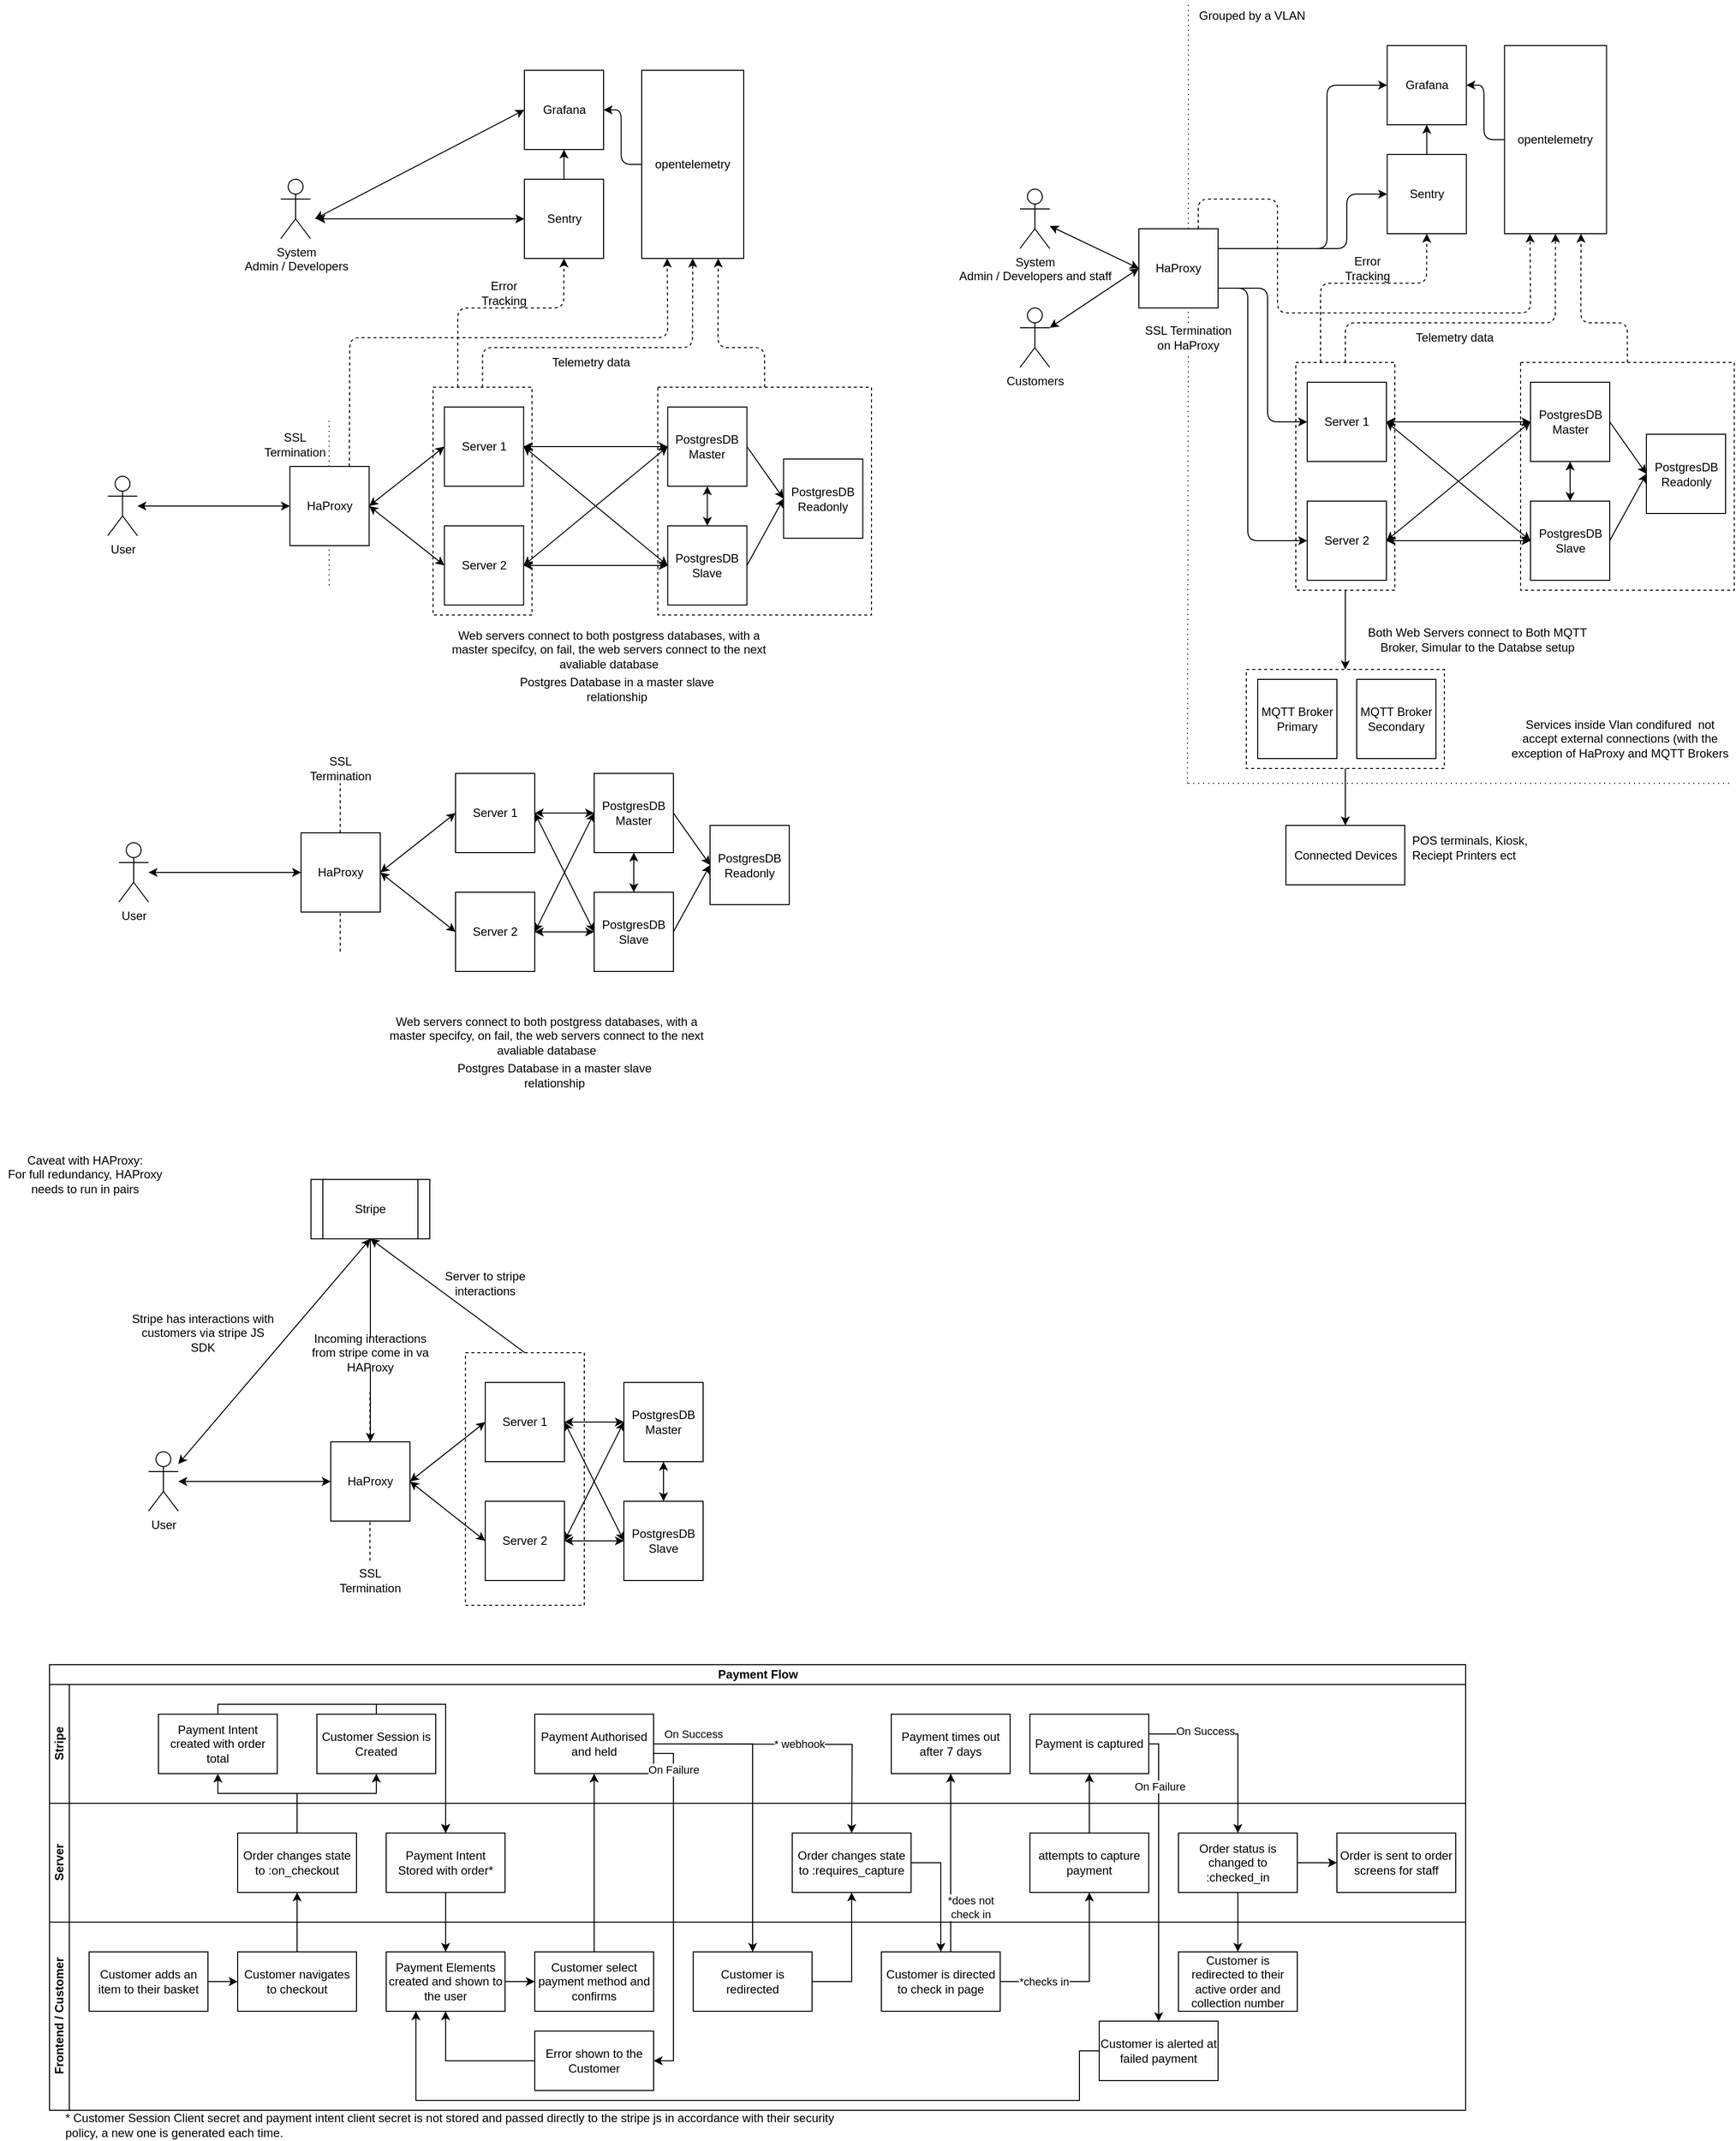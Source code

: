 <mxfile>
    <diagram name="Page-1" id="KPk57_ptNWIrNSPmT6OU">
        <mxGraphModel dx="2047" dy="2405" grid="1" gridSize="10" guides="1" tooltips="1" connect="1" arrows="1" fold="1" page="1" pageScale="1" pageWidth="827" pageHeight="1169" math="0" shadow="0">
            <root>
                <mxCell id="0"/>
                <mxCell id="1" parent="0"/>
                <mxCell id="135" value="" style="rounded=0;whiteSpace=wrap;html=1;fillColor=none;dashed=1;" vertex="1" parent="1">
                    <mxGeometry x="1308.5" y="-345" width="100" height="230" as="geometry"/>
                </mxCell>
                <mxCell id="146" value="" style="rounded=0;whiteSpace=wrap;html=1;fillColor=none;dashed=1;" vertex="1" parent="1">
                    <mxGeometry x="1258.5" y="-35" width="200" height="100" as="geometry"/>
                </mxCell>
                <mxCell id="LF-yFiG6YkYiWmJkr-Sb-18" value="" style="endArrow=none;dashed=1;html=1;rounded=0;dashPattern=1 4;" parent="1" edge="1">
                    <mxGeometry width="50" height="50" relative="1" as="geometry">
                        <mxPoint x="332.33" y="-120" as="sourcePoint"/>
                        <mxPoint x="332.33" y="-290" as="targetPoint"/>
                    </mxGeometry>
                </mxCell>
                <mxCell id="LF-yFiG6YkYiWmJkr-Sb-2" value="&lt;div&gt;HaProxy&lt;/div&gt;" style="whiteSpace=wrap;html=1;aspect=fixed;" parent="1" vertex="1">
                    <mxGeometry x="292.75" y="-240" width="80" height="80" as="geometry"/>
                </mxCell>
                <mxCell id="LF-yFiG6YkYiWmJkr-Sb-3" value="Server 1" style="whiteSpace=wrap;html=1;aspect=fixed;" parent="1" vertex="1">
                    <mxGeometry x="448.75" y="-300" width="80" height="80" as="geometry"/>
                </mxCell>
                <mxCell id="LF-yFiG6YkYiWmJkr-Sb-4" value="&lt;div&gt;Server 2&lt;/div&gt;" style="whiteSpace=wrap;html=1;aspect=fixed;" parent="1" vertex="1">
                    <mxGeometry x="448.75" y="-180" width="80" height="80" as="geometry"/>
                </mxCell>
                <mxCell id="LF-yFiG6YkYiWmJkr-Sb-5" value="&lt;div&gt;PostgresDB&lt;/div&gt;&lt;div&gt;Master&lt;br&gt;&lt;/div&gt;" style="whiteSpace=wrap;html=1;aspect=fixed;" parent="1" vertex="1">
                    <mxGeometry x="674.25" y="-300" width="80" height="80" as="geometry"/>
                </mxCell>
                <mxCell id="LF-yFiG6YkYiWmJkr-Sb-6" value="&lt;div&gt;PostgresDB&lt;/div&gt;&lt;div&gt;Slave&lt;br&gt;&lt;/div&gt;" style="whiteSpace=wrap;html=1;aspect=fixed;" parent="1" vertex="1">
                    <mxGeometry x="674.25" y="-180" width="80" height="80" as="geometry"/>
                </mxCell>
                <mxCell id="LF-yFiG6YkYiWmJkr-Sb-8" value="" style="endArrow=classic;startArrow=classic;html=1;rounded=0;entryX=0;entryY=0.5;entryDx=0;entryDy=0;exitX=1;exitY=0.5;exitDx=0;exitDy=0;" parent="1" source="LF-yFiG6YkYiWmJkr-Sb-2" target="LF-yFiG6YkYiWmJkr-Sb-3" edge="1">
                    <mxGeometry width="50" height="50" relative="1" as="geometry">
                        <mxPoint x="468.75" y="-100" as="sourcePoint"/>
                        <mxPoint x="518.75" y="-150" as="targetPoint"/>
                    </mxGeometry>
                </mxCell>
                <mxCell id="LF-yFiG6YkYiWmJkr-Sb-10" value="" style="endArrow=classic;startArrow=classic;html=1;rounded=0;exitX=1;exitY=0.5;exitDx=0;exitDy=0;entryX=0;entryY=0.5;entryDx=0;entryDy=0;" parent="1" source="LF-yFiG6YkYiWmJkr-Sb-2" target="LF-yFiG6YkYiWmJkr-Sb-4" edge="1">
                    <mxGeometry width="50" height="50" relative="1" as="geometry">
                        <mxPoint x="468.75" y="-100" as="sourcePoint"/>
                        <mxPoint x="518.75" y="-150" as="targetPoint"/>
                    </mxGeometry>
                </mxCell>
                <mxCell id="LF-yFiG6YkYiWmJkr-Sb-11" value="" style="endArrow=classic;startArrow=classic;html=1;rounded=0;entryX=0;entryY=0.5;entryDx=0;entryDy=0;exitX=1;exitY=0.5;exitDx=0;exitDy=0;" parent="1" source="LF-yFiG6YkYiWmJkr-Sb-3" target="LF-yFiG6YkYiWmJkr-Sb-5" edge="1">
                    <mxGeometry width="50" height="50" relative="1" as="geometry">
                        <mxPoint x="668.75" y="-120" as="sourcePoint"/>
                        <mxPoint x="718.75" y="-170" as="targetPoint"/>
                    </mxGeometry>
                </mxCell>
                <mxCell id="LF-yFiG6YkYiWmJkr-Sb-12" value="" style="endArrow=classic;startArrow=classic;html=1;rounded=0;entryX=0;entryY=0.5;entryDx=0;entryDy=0;exitX=1;exitY=0.5;exitDx=0;exitDy=0;" parent="1" source="LF-yFiG6YkYiWmJkr-Sb-4" target="LF-yFiG6YkYiWmJkr-Sb-5" edge="1">
                    <mxGeometry width="50" height="50" relative="1" as="geometry">
                        <mxPoint x="588.75" y="-110" as="sourcePoint"/>
                        <mxPoint x="638.75" y="-160" as="targetPoint"/>
                    </mxGeometry>
                </mxCell>
                <mxCell id="LF-yFiG6YkYiWmJkr-Sb-13" value="" style="endArrow=classic;startArrow=classic;html=1;rounded=0;entryX=0.5;entryY=1;entryDx=0;entryDy=0;exitX=0.5;exitY=0;exitDx=0;exitDy=0;" parent="1" source="LF-yFiG6YkYiWmJkr-Sb-6" target="LF-yFiG6YkYiWmJkr-Sb-5" edge="1">
                    <mxGeometry width="50" height="50" relative="1" as="geometry">
                        <mxPoint x="674.25" y="-110" as="sourcePoint"/>
                        <mxPoint x="724.25" y="-160" as="targetPoint"/>
                    </mxGeometry>
                </mxCell>
                <mxCell id="LF-yFiG6YkYiWmJkr-Sb-14" value="User" style="shape=umlActor;verticalLabelPosition=bottom;verticalAlign=top;html=1;outlineConnect=0;" parent="1" vertex="1">
                    <mxGeometry x="108.75" y="-230" width="30" height="60" as="geometry"/>
                </mxCell>
                <mxCell id="LF-yFiG6YkYiWmJkr-Sb-15" value="" style="endArrow=classic;startArrow=classic;html=1;rounded=0;entryX=0;entryY=0.5;entryDx=0;entryDy=0;" parent="1" source="LF-yFiG6YkYiWmJkr-Sb-14" target="LF-yFiG6YkYiWmJkr-Sb-2" edge="1">
                    <mxGeometry width="50" height="50" relative="1" as="geometry">
                        <mxPoint x="338.75" y="-150" as="sourcePoint"/>
                        <mxPoint x="388.75" y="-200" as="targetPoint"/>
                    </mxGeometry>
                </mxCell>
                <mxCell id="LF-yFiG6YkYiWmJkr-Sb-17" value="SSL Termination" style="text;html=1;align=center;verticalAlign=middle;whiteSpace=wrap;rounded=0;" parent="1" vertex="1">
                    <mxGeometry x="268.25" y="-277.5" width="60" height="30" as="geometry"/>
                </mxCell>
                <mxCell id="LF-yFiG6YkYiWmJkr-Sb-20" value="Postgres Database in a master slave relationship" style="text;html=1;align=center;verticalAlign=middle;whiteSpace=wrap;rounded=0;" parent="1" vertex="1">
                    <mxGeometry x="523.25" y="-30" width="200" height="30" as="geometry"/>
                </mxCell>
                <mxCell id="LF-yFiG6YkYiWmJkr-Sb-21" value="&lt;div&gt;Caveat with HAProxy: &lt;br&gt;&lt;/div&gt;&lt;div&gt;For full redundancy, HAProxy needs to run in pairs&lt;br&gt;&lt;/div&gt;" style="text;html=1;align=center;verticalAlign=middle;whiteSpace=wrap;rounded=0;" parent="1" vertex="1">
                    <mxGeometry y="460" width="172" height="30" as="geometry"/>
                </mxCell>
                <mxCell id="LF-yFiG6YkYiWmJkr-Sb-23" value="" style="endArrow=classic;startArrow=classic;html=1;rounded=0;entryX=1;entryY=0.5;entryDx=0;entryDy=0;exitX=0;exitY=0.5;exitDx=0;exitDy=0;" parent="1" source="LF-yFiG6YkYiWmJkr-Sb-6" target="LF-yFiG6YkYiWmJkr-Sb-3" edge="1">
                    <mxGeometry width="50" height="50" relative="1" as="geometry">
                        <mxPoint x="528.75" y="-340" as="sourcePoint"/>
                        <mxPoint x="608.75" y="-210" as="targetPoint"/>
                    </mxGeometry>
                </mxCell>
                <mxCell id="LF-yFiG6YkYiWmJkr-Sb-24" value="" style="endArrow=classic;startArrow=classic;html=1;rounded=0;exitX=1;exitY=0.5;exitDx=0;exitDy=0;entryX=0;entryY=0.5;entryDx=0;entryDy=0;" parent="1" source="LF-yFiG6YkYiWmJkr-Sb-4" target="LF-yFiG6YkYiWmJkr-Sb-6" edge="1">
                    <mxGeometry width="50" height="50" relative="1" as="geometry">
                        <mxPoint x="558.75" y="-160" as="sourcePoint"/>
                        <mxPoint x="608.75" y="-210" as="targetPoint"/>
                    </mxGeometry>
                </mxCell>
                <mxCell id="LF-yFiG6YkYiWmJkr-Sb-50" value="" style="rounded=0;whiteSpace=wrap;html=1;fillColor=none;dashed=1;" parent="1" vertex="1">
                    <mxGeometry x="470" y="655" width="120" height="255" as="geometry"/>
                </mxCell>
                <mxCell id="LF-yFiG6YkYiWmJkr-Sb-51" value="" style="endArrow=none;dashed=1;html=1;rounded=0;" parent="1" edge="1">
                    <mxGeometry width="50" height="50" relative="1" as="geometry">
                        <mxPoint x="373.58" y="865" as="sourcePoint"/>
                        <mxPoint x="373.58" y="695" as="targetPoint"/>
                    </mxGeometry>
                </mxCell>
                <mxCell id="LF-yFiG6YkYiWmJkr-Sb-52" value="&lt;div&gt;HaProxy&lt;/div&gt;" style="whiteSpace=wrap;html=1;aspect=fixed;" parent="1" vertex="1">
                    <mxGeometry x="334" y="745" width="80" height="80" as="geometry"/>
                </mxCell>
                <mxCell id="LF-yFiG6YkYiWmJkr-Sb-53" value="Server 1" style="whiteSpace=wrap;html=1;aspect=fixed;" parent="1" vertex="1">
                    <mxGeometry x="490" y="685" width="80" height="80" as="geometry"/>
                </mxCell>
                <mxCell id="LF-yFiG6YkYiWmJkr-Sb-54" value="&lt;div&gt;Server 2&lt;/div&gt;" style="whiteSpace=wrap;html=1;aspect=fixed;" parent="1" vertex="1">
                    <mxGeometry x="490" y="805" width="80" height="80" as="geometry"/>
                </mxCell>
                <mxCell id="LF-yFiG6YkYiWmJkr-Sb-55" value="&lt;div&gt;PostgresDB&lt;/div&gt;&lt;div&gt;Master&lt;br&gt;&lt;/div&gt;" style="whiteSpace=wrap;html=1;aspect=fixed;" parent="1" vertex="1">
                    <mxGeometry x="630" y="685" width="80" height="80" as="geometry"/>
                </mxCell>
                <mxCell id="LF-yFiG6YkYiWmJkr-Sb-56" value="&lt;div&gt;PostgresDB&lt;/div&gt;&lt;div&gt;Slave&lt;br&gt;&lt;/div&gt;" style="whiteSpace=wrap;html=1;aspect=fixed;" parent="1" vertex="1">
                    <mxGeometry x="630" y="805" width="80" height="80" as="geometry"/>
                </mxCell>
                <mxCell id="LF-yFiG6YkYiWmJkr-Sb-57" value="" style="endArrow=classic;startArrow=classic;html=1;rounded=0;entryX=0;entryY=0.5;entryDx=0;entryDy=0;exitX=1;exitY=0.5;exitDx=0;exitDy=0;" parent="1" source="LF-yFiG6YkYiWmJkr-Sb-52" target="LF-yFiG6YkYiWmJkr-Sb-53" edge="1">
                    <mxGeometry width="50" height="50" relative="1" as="geometry">
                        <mxPoint x="510" y="885" as="sourcePoint"/>
                        <mxPoint x="560" y="835" as="targetPoint"/>
                    </mxGeometry>
                </mxCell>
                <mxCell id="LF-yFiG6YkYiWmJkr-Sb-58" value="" style="endArrow=classic;startArrow=classic;html=1;rounded=0;exitX=1;exitY=0.5;exitDx=0;exitDy=0;entryX=0;entryY=0.5;entryDx=0;entryDy=0;" parent="1" source="LF-yFiG6YkYiWmJkr-Sb-52" target="LF-yFiG6YkYiWmJkr-Sb-54" edge="1">
                    <mxGeometry width="50" height="50" relative="1" as="geometry">
                        <mxPoint x="510" y="885" as="sourcePoint"/>
                        <mxPoint x="560" y="835" as="targetPoint"/>
                    </mxGeometry>
                </mxCell>
                <mxCell id="LF-yFiG6YkYiWmJkr-Sb-59" value="" style="endArrow=classic;startArrow=classic;html=1;rounded=0;entryX=0;entryY=0.5;entryDx=0;entryDy=0;exitX=1;exitY=0.5;exitDx=0;exitDy=0;" parent="1" source="LF-yFiG6YkYiWmJkr-Sb-53" target="LF-yFiG6YkYiWmJkr-Sb-55" edge="1">
                    <mxGeometry width="50" height="50" relative="1" as="geometry">
                        <mxPoint x="710" y="865" as="sourcePoint"/>
                        <mxPoint x="760" y="815" as="targetPoint"/>
                    </mxGeometry>
                </mxCell>
                <mxCell id="LF-yFiG6YkYiWmJkr-Sb-60" value="" style="endArrow=classic;startArrow=classic;html=1;rounded=0;entryX=0;entryY=0.5;entryDx=0;entryDy=0;exitX=1;exitY=0.5;exitDx=0;exitDy=0;" parent="1" source="LF-yFiG6YkYiWmJkr-Sb-54" target="LF-yFiG6YkYiWmJkr-Sb-55" edge="1">
                    <mxGeometry width="50" height="50" relative="1" as="geometry">
                        <mxPoint x="630" y="875" as="sourcePoint"/>
                        <mxPoint x="680" y="825" as="targetPoint"/>
                    </mxGeometry>
                </mxCell>
                <mxCell id="LF-yFiG6YkYiWmJkr-Sb-61" value="" style="endArrow=classic;startArrow=classic;html=1;rounded=0;entryX=0.5;entryY=1;entryDx=0;entryDy=0;exitX=0.5;exitY=0;exitDx=0;exitDy=0;" parent="1" source="LF-yFiG6YkYiWmJkr-Sb-56" target="LF-yFiG6YkYiWmJkr-Sb-55" edge="1">
                    <mxGeometry width="50" height="50" relative="1" as="geometry">
                        <mxPoint x="630" y="875" as="sourcePoint"/>
                        <mxPoint x="680" y="825" as="targetPoint"/>
                    </mxGeometry>
                </mxCell>
                <mxCell id="LF-yFiG6YkYiWmJkr-Sb-62" value="User" style="shape=umlActor;verticalLabelPosition=bottom;verticalAlign=top;html=1;outlineConnect=0;" parent="1" vertex="1">
                    <mxGeometry x="150" y="755" width="30" height="60" as="geometry"/>
                </mxCell>
                <mxCell id="LF-yFiG6YkYiWmJkr-Sb-63" value="" style="endArrow=classic;startArrow=classic;html=1;rounded=0;entryX=0;entryY=0.5;entryDx=0;entryDy=0;" parent="1" source="LF-yFiG6YkYiWmJkr-Sb-62" target="LF-yFiG6YkYiWmJkr-Sb-52" edge="1">
                    <mxGeometry width="50" height="50" relative="1" as="geometry">
                        <mxPoint x="380" y="835" as="sourcePoint"/>
                        <mxPoint x="430" y="785" as="targetPoint"/>
                    </mxGeometry>
                </mxCell>
                <mxCell id="LF-yFiG6YkYiWmJkr-Sb-64" value="SSL Termination" style="text;html=1;align=center;verticalAlign=middle;whiteSpace=wrap;rounded=0;" parent="1" vertex="1">
                    <mxGeometry x="344" y="870" width="60" height="30" as="geometry"/>
                </mxCell>
                <mxCell id="LF-yFiG6YkYiWmJkr-Sb-67" value="" style="endArrow=classic;startArrow=classic;html=1;rounded=0;entryX=1;entryY=0.5;entryDx=0;entryDy=0;exitX=0;exitY=0.5;exitDx=0;exitDy=0;" parent="1" source="LF-yFiG6YkYiWmJkr-Sb-56" target="LF-yFiG6YkYiWmJkr-Sb-53" edge="1">
                    <mxGeometry width="50" height="50" relative="1" as="geometry">
                        <mxPoint x="570" y="645" as="sourcePoint"/>
                        <mxPoint x="650" y="775" as="targetPoint"/>
                    </mxGeometry>
                </mxCell>
                <mxCell id="LF-yFiG6YkYiWmJkr-Sb-68" value="" style="endArrow=classic;startArrow=classic;html=1;rounded=0;exitX=1;exitY=0.5;exitDx=0;exitDy=0;entryX=0;entryY=0.5;entryDx=0;entryDy=0;" parent="1" source="LF-yFiG6YkYiWmJkr-Sb-54" target="LF-yFiG6YkYiWmJkr-Sb-56" edge="1">
                    <mxGeometry width="50" height="50" relative="1" as="geometry">
                        <mxPoint x="600" y="825" as="sourcePoint"/>
                        <mxPoint x="650" y="775" as="targetPoint"/>
                    </mxGeometry>
                </mxCell>
                <mxCell id="LF-yFiG6YkYiWmJkr-Sb-77" style="edgeStyle=orthogonalEdgeStyle;rounded=0;orthogonalLoop=1;jettySize=auto;html=1;entryX=0.5;entryY=0;entryDx=0;entryDy=0;" parent="1" source="LF-yFiG6YkYiWmJkr-Sb-75" target="LF-yFiG6YkYiWmJkr-Sb-52" edge="1">
                    <mxGeometry relative="1" as="geometry"/>
                </mxCell>
                <mxCell id="LF-yFiG6YkYiWmJkr-Sb-69" value="Stripe" style="shape=process;whiteSpace=wrap;html=1;backgroundOutline=1;" parent="1" vertex="1">
                    <mxGeometry x="314" y="480" width="120" height="60" as="geometry"/>
                </mxCell>
                <mxCell id="LF-yFiG6YkYiWmJkr-Sb-71" value="" style="endArrow=classic;startArrow=classic;html=1;rounded=0;entryX=0.5;entryY=1;entryDx=0;entryDy=0;" parent="1" source="LF-yFiG6YkYiWmJkr-Sb-62" target="LF-yFiG6YkYiWmJkr-Sb-69" edge="1">
                    <mxGeometry width="50" height="50" relative="1" as="geometry">
                        <mxPoint x="490" y="600" as="sourcePoint"/>
                        <mxPoint x="540" y="550" as="targetPoint"/>
                    </mxGeometry>
                </mxCell>
                <mxCell id="LF-yFiG6YkYiWmJkr-Sb-72" value="Stripe has interactions with customers via stripe JS SDK" style="text;html=1;align=center;verticalAlign=middle;whiteSpace=wrap;rounded=0;" parent="1" vertex="1">
                    <mxGeometry x="130" y="620" width="150" height="30" as="geometry"/>
                </mxCell>
                <mxCell id="LF-yFiG6YkYiWmJkr-Sb-78" value="" style="edgeStyle=orthogonalEdgeStyle;rounded=0;orthogonalLoop=1;jettySize=auto;html=1;entryX=0.5;entryY=0;entryDx=0;entryDy=0;endArrow=none;endFill=0;" parent="1" source="LF-yFiG6YkYiWmJkr-Sb-69" target="LF-yFiG6YkYiWmJkr-Sb-75" edge="1">
                    <mxGeometry relative="1" as="geometry">
                        <mxPoint x="374" y="540" as="sourcePoint"/>
                        <mxPoint x="374" y="745" as="targetPoint"/>
                    </mxGeometry>
                </mxCell>
                <mxCell id="LF-yFiG6YkYiWmJkr-Sb-75" value="Incoming interactions from stripe come in va HAProxy" style="text;html=1;align=center;verticalAlign=middle;whiteSpace=wrap;rounded=0;" parent="1" vertex="1">
                    <mxGeometry x="311" y="640" width="126" height="30" as="geometry"/>
                </mxCell>
                <mxCell id="LF-yFiG6YkYiWmJkr-Sb-79" value="" style="endArrow=classic;html=1;rounded=0;entryX=0.5;entryY=1;entryDx=0;entryDy=0;exitX=0.5;exitY=0;exitDx=0;exitDy=0;" parent="1" source="LF-yFiG6YkYiWmJkr-Sb-50" target="LF-yFiG6YkYiWmJkr-Sb-69" edge="1">
                    <mxGeometry width="50" height="50" relative="1" as="geometry">
                        <mxPoint x="640" y="720" as="sourcePoint"/>
                        <mxPoint x="690" y="670" as="targetPoint"/>
                    </mxGeometry>
                </mxCell>
                <mxCell id="LF-yFiG6YkYiWmJkr-Sb-80" value="Server to stripe interactions" style="text;html=1;align=center;verticalAlign=middle;whiteSpace=wrap;rounded=0;" parent="1" vertex="1">
                    <mxGeometry x="430" y="570" width="120" height="30" as="geometry"/>
                </mxCell>
                <mxCell id="LF-yFiG6YkYiWmJkr-Sb-81" value="Web servers connect to both postgress databases, with a master specifcy, on fail, the web servers connect to the next avaliable database" style="text;html=1;align=center;verticalAlign=middle;whiteSpace=wrap;rounded=0;" parent="1" vertex="1">
                    <mxGeometry x="447.25" y="-70" width="336" height="30" as="geometry"/>
                </mxCell>
                <mxCell id="2" value="Payment Flow" style="swimlane;childLayout=stackLayout;resizeParent=1;resizeParentMax=0;horizontal=1;startSize=20;horizontalStack=0;html=1;" parent="1" vertex="1">
                    <mxGeometry x="50" y="970" width="1430" height="450" as="geometry"/>
                </mxCell>
                <mxCell id="3" style="edgeStyle=orthogonalEdgeStyle;rounded=0;orthogonalLoop=1;jettySize=auto;html=1;entryX=0.5;entryY=0;entryDx=0;entryDy=0;" parent="2" edge="1">
                    <mxGeometry relative="1" as="geometry">
                        <mxPoint x="610" y="80" as="sourcePoint"/>
                        <mxPoint x="810" y="170" as="targetPoint"/>
                    </mxGeometry>
                </mxCell>
                <mxCell id="4" value="* webhook" style="edgeLabel;html=1;align=center;verticalAlign=middle;resizable=0;points=[];" parent="3" vertex="1" connectable="0">
                    <mxGeometry x="0.01" y="1" relative="1" as="geometry">
                        <mxPoint as="offset"/>
                    </mxGeometry>
                </mxCell>
                <mxCell id="5" value="Stripe" style="swimlane;startSize=20;horizontal=0;html=1;" parent="2" vertex="1">
                    <mxGeometry y="20" width="1430" height="120" as="geometry"/>
                </mxCell>
                <mxCell id="6" value="Payment Intent created with order total" style="whiteSpace=wrap;html=1;rounded=0;" parent="5" vertex="1">
                    <mxGeometry x="110" y="30" width="120" height="60" as="geometry"/>
                </mxCell>
                <mxCell id="7" value="Customer Session is Created" style="whiteSpace=wrap;html=1;rounded=0;" parent="5" vertex="1">
                    <mxGeometry x="270" y="30" width="120" height="60" as="geometry"/>
                </mxCell>
                <mxCell id="8" value="Payment Authorised and held" style="whiteSpace=wrap;html=1;rounded=0;" parent="5" vertex="1">
                    <mxGeometry x="490" y="30" width="120" height="60" as="geometry"/>
                </mxCell>
                <mxCell id="9" value="Payment times out after 7 days" style="rounded=0;whiteSpace=wrap;html=1;" parent="5" vertex="1">
                    <mxGeometry x="850" y="30" width="120" height="60" as="geometry"/>
                </mxCell>
                <mxCell id="10" value="Payment is captured" style="whiteSpace=wrap;html=1;rounded=0;" parent="5" vertex="1">
                    <mxGeometry x="990" y="30" width="120" height="60" as="geometry"/>
                </mxCell>
                <mxCell id="11" value="Server" style="swimlane;startSize=20;horizontal=0;html=1;" parent="2" vertex="1">
                    <mxGeometry y="140" width="1430" height="120" as="geometry"/>
                </mxCell>
                <mxCell id="12" value="Order changes state to :on_checkout" style="rounded=0;whiteSpace=wrap;html=1;" parent="11" vertex="1">
                    <mxGeometry x="190" y="30" width="120" height="60" as="geometry"/>
                </mxCell>
                <mxCell id="13" value="Payment Intent Stored with order*" style="rounded=0;whiteSpace=wrap;html=1;" parent="11" vertex="1">
                    <mxGeometry x="340" y="30" width="120" height="60" as="geometry"/>
                </mxCell>
                <mxCell id="14" value="Order changes state to :requires_capture" style="rounded=0;whiteSpace=wrap;html=1;" parent="11" vertex="1">
                    <mxGeometry x="750" y="30" width="120" height="60" as="geometry"/>
                </mxCell>
                <mxCell id="15" value="attempts to capture payment" style="whiteSpace=wrap;html=1;rounded=0;" parent="11" vertex="1">
                    <mxGeometry x="990" y="30" width="120" height="60" as="geometry"/>
                </mxCell>
                <mxCell id="16" value="" style="edgeStyle=orthogonalEdgeStyle;rounded=0;orthogonalLoop=1;jettySize=auto;html=1;" parent="11" source="17" target="18" edge="1">
                    <mxGeometry relative="1" as="geometry"/>
                </mxCell>
                <mxCell id="17" value="Order status is changed to :checked_in" style="whiteSpace=wrap;html=1;rounded=0;" parent="11" vertex="1">
                    <mxGeometry x="1140" y="30" width="120" height="60" as="geometry"/>
                </mxCell>
                <mxCell id="18" value="Order is sent to order screens for staff" style="whiteSpace=wrap;html=1;rounded=0;" parent="11" vertex="1">
                    <mxGeometry x="1300" y="30" width="120" height="60" as="geometry"/>
                </mxCell>
                <mxCell id="19" value="Frontend / Customer" style="swimlane;startSize=20;horizontal=0;html=1;" parent="2" vertex="1">
                    <mxGeometry y="260" width="1430" height="190" as="geometry"/>
                </mxCell>
                <mxCell id="20" value="" style="edgeStyle=orthogonalEdgeStyle;rounded=0;orthogonalLoop=1;jettySize=auto;html=1;" parent="19" source="21" target="22" edge="1">
                    <mxGeometry relative="1" as="geometry"/>
                </mxCell>
                <mxCell id="21" value="Customer adds an item to their basket" style="rounded=0;whiteSpace=wrap;html=1;" parent="19" vertex="1">
                    <mxGeometry x="40" y="30" width="120" height="60" as="geometry"/>
                </mxCell>
                <mxCell id="22" value="Customer navigates to checkout" style="rounded=0;whiteSpace=wrap;html=1;" parent="19" vertex="1">
                    <mxGeometry x="190" y="30" width="120" height="60" as="geometry"/>
                </mxCell>
                <mxCell id="23" style="edgeStyle=orthogonalEdgeStyle;rounded=0;orthogonalLoop=1;jettySize=auto;html=1;entryX=0;entryY=0.5;entryDx=0;entryDy=0;" parent="19" source="24" target="25" edge="1">
                    <mxGeometry relative="1" as="geometry"/>
                </mxCell>
                <mxCell id="24" value="Payment Elements created and shown to the user" style="rounded=0;whiteSpace=wrap;html=1;" parent="19" vertex="1">
                    <mxGeometry x="340" y="30" width="120" height="60" as="geometry"/>
                </mxCell>
                <mxCell id="25" value="Customer select payment method and confirms" style="rounded=0;whiteSpace=wrap;html=1;" parent="19" vertex="1">
                    <mxGeometry x="490" y="30" width="120" height="60" as="geometry"/>
                </mxCell>
                <mxCell id="26" value="Customer is redirected" style="rounded=0;whiteSpace=wrap;html=1;" parent="19" vertex="1">
                    <mxGeometry x="650" y="30" width="120" height="60" as="geometry"/>
                </mxCell>
                <mxCell id="27" value="Customer is directed to check in page" style="rounded=0;whiteSpace=wrap;html=1;" parent="19" vertex="1">
                    <mxGeometry x="840" y="30" width="120" height="60" as="geometry"/>
                </mxCell>
                <mxCell id="28" value="Customer is redirected to their active order and collection number" style="rounded=0;whiteSpace=wrap;html=1;" parent="19" vertex="1">
                    <mxGeometry x="1140" y="30" width="120" height="60" as="geometry"/>
                </mxCell>
                <mxCell id="29" style="edgeStyle=orthogonalEdgeStyle;rounded=0;orthogonalLoop=1;jettySize=auto;html=1;entryX=0.25;entryY=1;entryDx=0;entryDy=0;" parent="19" source="30" target="24" edge="1">
                    <mxGeometry relative="1" as="geometry">
                        <Array as="points">
                            <mxPoint x="1040" y="130"/>
                            <mxPoint x="1040" y="180"/>
                            <mxPoint x="370" y="180"/>
                        </Array>
                    </mxGeometry>
                </mxCell>
                <mxCell id="30" value="Customer is alerted at failed payment" style="rounded=0;whiteSpace=wrap;html=1;" parent="19" vertex="1">
                    <mxGeometry x="1060" y="100" width="120" height="60" as="geometry"/>
                </mxCell>
                <mxCell id="31" value="" style="edgeStyle=orthogonalEdgeStyle;rounded=0;orthogonalLoop=1;jettySize=auto;html=1;" parent="2" source="22" target="12" edge="1">
                    <mxGeometry relative="1" as="geometry"/>
                </mxCell>
                <mxCell id="32" style="edgeStyle=orthogonalEdgeStyle;rounded=0;orthogonalLoop=1;jettySize=auto;html=1;entryX=0.5;entryY=0;entryDx=0;entryDy=0;" parent="2" source="13" target="24" edge="1">
                    <mxGeometry relative="1" as="geometry"/>
                </mxCell>
                <mxCell id="33" style="edgeStyle=orthogonalEdgeStyle;rounded=0;orthogonalLoop=1;jettySize=auto;html=1;" parent="2" source="6" target="13" edge="1">
                    <mxGeometry relative="1" as="geometry">
                        <Array as="points">
                            <mxPoint x="170" y="40"/>
                            <mxPoint x="400" y="40"/>
                        </Array>
                    </mxGeometry>
                </mxCell>
                <mxCell id="34" style="edgeStyle=orthogonalEdgeStyle;rounded=0;orthogonalLoop=1;jettySize=auto;html=1;entryX=0.5;entryY=0;entryDx=0;entryDy=0;" parent="2" source="7" target="13" edge="1">
                    <mxGeometry relative="1" as="geometry">
                        <Array as="points">
                            <mxPoint x="330" y="40"/>
                            <mxPoint x="400" y="40"/>
                        </Array>
                    </mxGeometry>
                </mxCell>
                <mxCell id="35" style="edgeStyle=orthogonalEdgeStyle;rounded=0;orthogonalLoop=1;jettySize=auto;html=1;entryX=0.5;entryY=1;entryDx=0;entryDy=0;" parent="2" source="12" target="6" edge="1">
                    <mxGeometry relative="1" as="geometry">
                        <Array as="points">
                            <mxPoint x="250" y="130"/>
                            <mxPoint x="170" y="130"/>
                        </Array>
                    </mxGeometry>
                </mxCell>
                <mxCell id="36" style="edgeStyle=orthogonalEdgeStyle;rounded=0;orthogonalLoop=1;jettySize=auto;html=1;entryX=0.5;entryY=1;entryDx=0;entryDy=0;" parent="2" source="12" target="7" edge="1">
                    <mxGeometry relative="1" as="geometry">
                        <Array as="points">
                            <mxPoint x="250" y="130"/>
                            <mxPoint x="330" y="130"/>
                        </Array>
                    </mxGeometry>
                </mxCell>
                <mxCell id="37" value="" style="edgeStyle=orthogonalEdgeStyle;rounded=0;orthogonalLoop=1;jettySize=auto;html=1;" parent="2" source="25" target="8" edge="1">
                    <mxGeometry relative="1" as="geometry"/>
                </mxCell>
                <mxCell id="38" style="edgeStyle=orthogonalEdgeStyle;rounded=0;orthogonalLoop=1;jettySize=auto;html=1;" parent="2" source="8" target="26" edge="1">
                    <mxGeometry relative="1" as="geometry"/>
                </mxCell>
                <mxCell id="39" value="On Success" style="edgeLabel;html=1;align=center;verticalAlign=middle;resizable=0;points=[];" parent="38" vertex="1" connectable="0">
                    <mxGeometry x="-0.691" relative="1" as="geometry">
                        <mxPoint x="-8" y="-10" as="offset"/>
                    </mxGeometry>
                </mxCell>
                <mxCell id="40" style="edgeStyle=orthogonalEdgeStyle;rounded=0;orthogonalLoop=1;jettySize=auto;html=1;entryX=0.5;entryY=1;entryDx=0;entryDy=0;" parent="2" source="26" target="14" edge="1">
                    <mxGeometry relative="1" as="geometry">
                        <Array as="points">
                            <mxPoint x="810" y="320"/>
                        </Array>
                    </mxGeometry>
                </mxCell>
                <mxCell id="41" style="edgeStyle=orthogonalEdgeStyle;rounded=0;orthogonalLoop=1;jettySize=auto;html=1;entryX=0.5;entryY=0;entryDx=0;entryDy=0;" parent="2" source="14" target="27" edge="1">
                    <mxGeometry relative="1" as="geometry">
                        <Array as="points">
                            <mxPoint x="900" y="200"/>
                        </Array>
                    </mxGeometry>
                </mxCell>
                <mxCell id="42" value="" style="edgeStyle=orthogonalEdgeStyle;rounded=0;orthogonalLoop=1;jettySize=auto;html=1;" parent="2" source="27" target="15" edge="1">
                    <mxGeometry relative="1" as="geometry"/>
                </mxCell>
                <mxCell id="43" value="*checks in" style="edgeLabel;html=1;align=center;verticalAlign=middle;resizable=0;points=[];" parent="42" vertex="1" connectable="0">
                    <mxGeometry x="-0.51" relative="1" as="geometry">
                        <mxPoint as="offset"/>
                    </mxGeometry>
                </mxCell>
                <mxCell id="44" style="edgeStyle=orthogonalEdgeStyle;rounded=0;orthogonalLoop=1;jettySize=auto;html=1;entryX=0.5;entryY=1;entryDx=0;entryDy=0;" parent="2" source="27" target="9" edge="1">
                    <mxGeometry relative="1" as="geometry">
                        <Array as="points">
                            <mxPoint x="910" y="190"/>
                            <mxPoint x="910" y="190"/>
                        </Array>
                    </mxGeometry>
                </mxCell>
                <mxCell id="45" value="*does not&lt;div&gt;check in&lt;/div&gt;" style="edgeLabel;html=1;align=center;verticalAlign=middle;resizable=0;points=[];" parent="44" vertex="1" connectable="0">
                    <mxGeometry x="-0.501" y="-2" relative="1" as="geometry">
                        <mxPoint x="18" as="offset"/>
                    </mxGeometry>
                </mxCell>
                <mxCell id="46" value="" style="edgeStyle=orthogonalEdgeStyle;rounded=0;orthogonalLoop=1;jettySize=auto;html=1;" parent="2" source="15" target="10" edge="1">
                    <mxGeometry relative="1" as="geometry"/>
                </mxCell>
                <mxCell id="47" style="edgeStyle=orthogonalEdgeStyle;rounded=0;orthogonalLoop=1;jettySize=auto;html=1;entryX=0.5;entryY=0;entryDx=0;entryDy=0;" parent="2" source="10" target="17" edge="1">
                    <mxGeometry relative="1" as="geometry">
                        <Array as="points">
                            <mxPoint x="1200" y="70"/>
                        </Array>
                    </mxGeometry>
                </mxCell>
                <mxCell id="48" value="On Success" style="edgeLabel;html=1;align=center;verticalAlign=middle;resizable=0;points=[];" parent="47" vertex="1" connectable="0">
                    <mxGeometry x="-0.398" y="3" relative="1" as="geometry">
                        <mxPoint as="offset"/>
                    </mxGeometry>
                </mxCell>
                <mxCell id="49" style="edgeStyle=orthogonalEdgeStyle;rounded=0;orthogonalLoop=1;jettySize=auto;html=1;entryX=0.5;entryY=0;entryDx=0;entryDy=0;" parent="2" source="17" target="28" edge="1">
                    <mxGeometry relative="1" as="geometry"/>
                </mxCell>
                <mxCell id="50" style="edgeStyle=orthogonalEdgeStyle;rounded=0;orthogonalLoop=1;jettySize=auto;html=1;entryX=0.5;entryY=0;entryDx=0;entryDy=0;" parent="2" source="10" target="30" edge="1">
                    <mxGeometry relative="1" as="geometry">
                        <mxPoint x="1210" y="340" as="targetPoint"/>
                        <Array as="points">
                            <mxPoint x="1120" y="80"/>
                            <mxPoint x="1120" y="360"/>
                        </Array>
                    </mxGeometry>
                </mxCell>
                <mxCell id="51" value="On Failure" style="edgeLabel;html=1;align=center;verticalAlign=middle;resizable=0;points=[];" parent="50" vertex="1" connectable="0">
                    <mxGeometry x="-0.637" y="1" relative="1" as="geometry">
                        <mxPoint as="offset"/>
                    </mxGeometry>
                </mxCell>
                <mxCell id="52" style="edgeStyle=orthogonalEdgeStyle;rounded=0;orthogonalLoop=1;jettySize=auto;html=1;entryX=0.5;entryY=1;entryDx=0;entryDy=0;" parent="1" source="53" target="24" edge="1">
                    <mxGeometry relative="1" as="geometry"/>
                </mxCell>
                <mxCell id="53" value="Error shown to the Customer" style="rounded=0;whiteSpace=wrap;html=1;" parent="1" vertex="1">
                    <mxGeometry x="540" y="1340" width="120" height="60" as="geometry"/>
                </mxCell>
                <mxCell id="54" style="edgeStyle=orthogonalEdgeStyle;rounded=0;orthogonalLoop=1;jettySize=auto;html=1;entryX=1;entryY=0.5;entryDx=0;entryDy=0;exitX=0.994;exitY=0.66;exitDx=0;exitDy=0;exitPerimeter=0;" parent="1" source="8" target="53" edge="1">
                    <mxGeometry relative="1" as="geometry">
                        <Array as="points">
                            <mxPoint x="680" y="1060"/>
                            <mxPoint x="680" y="1370"/>
                        </Array>
                    </mxGeometry>
                </mxCell>
                <mxCell id="55" value="On Failure" style="edgeLabel;html=1;align=center;verticalAlign=middle;resizable=0;points=[];" parent="54" vertex="1" connectable="0">
                    <mxGeometry x="-0.791" relative="1" as="geometry">
                        <mxPoint as="offset"/>
                    </mxGeometry>
                </mxCell>
                <mxCell id="56" value="* Customer Session Client secret and payment intent client secret is not stored and passed directly to the stripe js in accordance with their security policy, a new one is generated each time." style="text;html=1;align=left;verticalAlign=middle;whiteSpace=wrap;rounded=0;" parent="1" vertex="1">
                    <mxGeometry x="64" y="1420" width="786" height="30" as="geometry"/>
                </mxCell>
                <mxCell id="57" value="Sentry" style="whiteSpace=wrap;html=1;aspect=fixed;" vertex="1" parent="1">
                    <mxGeometry x="529.5" y="-530" width="80" height="80" as="geometry"/>
                </mxCell>
                <mxCell id="58" value="&lt;div&gt;PostgresDB&lt;/div&gt;&lt;div&gt;Readonly&lt;br&gt;&lt;/div&gt;" style="whiteSpace=wrap;html=1;aspect=fixed;" vertex="1" parent="1">
                    <mxGeometry x="791.25" y="-247.5" width="80" height="80" as="geometry"/>
                </mxCell>
                <mxCell id="59" value="" style="endArrow=classic;html=1;entryX=0;entryY=0.5;entryDx=0;entryDy=0;exitX=1;exitY=0.5;exitDx=0;exitDy=0;" edge="1" parent="1" source="LF-yFiG6YkYiWmJkr-Sb-5" target="58">
                    <mxGeometry width="50" height="50" relative="1" as="geometry">
                        <mxPoint x="694.25" y="-110" as="sourcePoint"/>
                        <mxPoint x="744.25" y="-160" as="targetPoint"/>
                    </mxGeometry>
                </mxCell>
                <mxCell id="60" value="" style="endArrow=classic;html=1;entryX=0;entryY=0.5;entryDx=0;entryDy=0;exitX=1;exitY=0.5;exitDx=0;exitDy=0;" edge="1" parent="1" source="LF-yFiG6YkYiWmJkr-Sb-6" target="58">
                    <mxGeometry width="50" height="50" relative="1" as="geometry">
                        <mxPoint x="694.25" y="-110" as="sourcePoint"/>
                        <mxPoint x="744.25" y="-160" as="targetPoint"/>
                    </mxGeometry>
                </mxCell>
                <mxCell id="64" value="System&lt;br&gt;Admin / Developers" style="shape=umlActor;verticalLabelPosition=bottom;verticalAlign=top;html=1;outlineConnect=0;" vertex="1" parent="1">
                    <mxGeometry x="283.5" y="-530" width="30" height="60" as="geometry"/>
                </mxCell>
                <mxCell id="66" value="" style="endArrow=classic;startArrow=classic;html=1;entryX=0;entryY=0.5;entryDx=0;entryDy=0;" edge="1" parent="1" target="57">
                    <mxGeometry width="50" height="50" relative="1" as="geometry">
                        <mxPoint x="319.5" y="-490" as="sourcePoint"/>
                        <mxPoint x="669.5" y="-390" as="targetPoint"/>
                    </mxGeometry>
                </mxCell>
                <mxCell id="67" value="" style="endArrow=none;dashed=1;html=1;rounded=0;" edge="1" parent="1">
                    <mxGeometry width="50" height="50" relative="1" as="geometry">
                        <mxPoint x="343.58" y="250" as="sourcePoint"/>
                        <mxPoint x="343.58" y="80.0" as="targetPoint"/>
                    </mxGeometry>
                </mxCell>
                <mxCell id="68" value="&lt;div&gt;HaProxy&lt;/div&gt;" style="whiteSpace=wrap;html=1;aspect=fixed;" vertex="1" parent="1">
                    <mxGeometry x="304" y="130" width="80" height="80" as="geometry"/>
                </mxCell>
                <mxCell id="69" value="Server 1" style="whiteSpace=wrap;html=1;aspect=fixed;" vertex="1" parent="1">
                    <mxGeometry x="460" y="70" width="80" height="80" as="geometry"/>
                </mxCell>
                <mxCell id="70" value="&lt;div&gt;Server 2&lt;/div&gt;" style="whiteSpace=wrap;html=1;aspect=fixed;" vertex="1" parent="1">
                    <mxGeometry x="460" y="190" width="80" height="80" as="geometry"/>
                </mxCell>
                <mxCell id="71" value="&lt;div&gt;PostgresDB&lt;/div&gt;&lt;div&gt;Master&lt;br&gt;&lt;/div&gt;" style="whiteSpace=wrap;html=1;aspect=fixed;" vertex="1" parent="1">
                    <mxGeometry x="600" y="70" width="80" height="80" as="geometry"/>
                </mxCell>
                <mxCell id="72" value="&lt;div&gt;PostgresDB&lt;/div&gt;&lt;div&gt;Slave&lt;br&gt;&lt;/div&gt;" style="whiteSpace=wrap;html=1;aspect=fixed;" vertex="1" parent="1">
                    <mxGeometry x="600" y="190" width="80" height="80" as="geometry"/>
                </mxCell>
                <mxCell id="73" value="" style="endArrow=classic;startArrow=classic;html=1;rounded=0;entryX=0;entryY=0.5;entryDx=0;entryDy=0;exitX=1;exitY=0.5;exitDx=0;exitDy=0;" edge="1" parent="1" source="68" target="69">
                    <mxGeometry width="50" height="50" relative="1" as="geometry">
                        <mxPoint x="480" y="270" as="sourcePoint"/>
                        <mxPoint x="530" y="220" as="targetPoint"/>
                    </mxGeometry>
                </mxCell>
                <mxCell id="74" value="" style="endArrow=classic;startArrow=classic;html=1;rounded=0;exitX=1;exitY=0.5;exitDx=0;exitDy=0;entryX=0;entryY=0.5;entryDx=0;entryDy=0;" edge="1" parent="1" source="68" target="70">
                    <mxGeometry width="50" height="50" relative="1" as="geometry">
                        <mxPoint x="480" y="270" as="sourcePoint"/>
                        <mxPoint x="530" y="220" as="targetPoint"/>
                    </mxGeometry>
                </mxCell>
                <mxCell id="75" value="" style="endArrow=classic;startArrow=classic;html=1;rounded=0;entryX=0;entryY=0.5;entryDx=0;entryDy=0;exitX=1;exitY=0.5;exitDx=0;exitDy=0;" edge="1" parent="1" source="69" target="71">
                    <mxGeometry width="50" height="50" relative="1" as="geometry">
                        <mxPoint x="680" y="250" as="sourcePoint"/>
                        <mxPoint x="730" y="200" as="targetPoint"/>
                    </mxGeometry>
                </mxCell>
                <mxCell id="76" value="" style="endArrow=classic;startArrow=classic;html=1;rounded=0;entryX=0;entryY=0.5;entryDx=0;entryDy=0;exitX=1;exitY=0.5;exitDx=0;exitDy=0;" edge="1" parent="1" source="70" target="71">
                    <mxGeometry width="50" height="50" relative="1" as="geometry">
                        <mxPoint x="600" y="260" as="sourcePoint"/>
                        <mxPoint x="650" y="210" as="targetPoint"/>
                    </mxGeometry>
                </mxCell>
                <mxCell id="77" value="" style="endArrow=classic;startArrow=classic;html=1;rounded=0;entryX=0.5;entryY=1;entryDx=0;entryDy=0;exitX=0.5;exitY=0;exitDx=0;exitDy=0;" edge="1" parent="1" source="72" target="71">
                    <mxGeometry width="50" height="50" relative="1" as="geometry">
                        <mxPoint x="600" y="260" as="sourcePoint"/>
                        <mxPoint x="650" y="210" as="targetPoint"/>
                    </mxGeometry>
                </mxCell>
                <mxCell id="78" value="User" style="shape=umlActor;verticalLabelPosition=bottom;verticalAlign=top;html=1;outlineConnect=0;" vertex="1" parent="1">
                    <mxGeometry x="120" y="140" width="30" height="60" as="geometry"/>
                </mxCell>
                <mxCell id="79" value="" style="endArrow=classic;startArrow=classic;html=1;rounded=0;entryX=0;entryY=0.5;entryDx=0;entryDy=0;" edge="1" parent="1" source="78" target="68">
                    <mxGeometry width="50" height="50" relative="1" as="geometry">
                        <mxPoint x="350" y="220" as="sourcePoint"/>
                        <mxPoint x="400" y="170" as="targetPoint"/>
                    </mxGeometry>
                </mxCell>
                <mxCell id="80" value="SSL Termination" style="text;html=1;align=center;verticalAlign=middle;whiteSpace=wrap;rounded=0;" vertex="1" parent="1">
                    <mxGeometry x="314" y="50" width="60" height="30" as="geometry"/>
                </mxCell>
                <mxCell id="81" value="Postgres Database in a master slave relationship" style="text;html=1;align=center;verticalAlign=middle;whiteSpace=wrap;rounded=0;" vertex="1" parent="1">
                    <mxGeometry x="460" y="360" width="200" height="30" as="geometry"/>
                </mxCell>
                <mxCell id="82" value="" style="endArrow=classic;startArrow=classic;html=1;rounded=0;entryX=1;entryY=0.5;entryDx=0;entryDy=0;exitX=0;exitY=0.5;exitDx=0;exitDy=0;" edge="1" parent="1" source="72" target="69">
                    <mxGeometry width="50" height="50" relative="1" as="geometry">
                        <mxPoint x="540" y="30" as="sourcePoint"/>
                        <mxPoint x="620" y="160" as="targetPoint"/>
                    </mxGeometry>
                </mxCell>
                <mxCell id="83" value="" style="endArrow=classic;startArrow=classic;html=1;rounded=0;exitX=1;exitY=0.5;exitDx=0;exitDy=0;entryX=0;entryY=0.5;entryDx=0;entryDy=0;" edge="1" parent="1" source="70" target="72">
                    <mxGeometry width="50" height="50" relative="1" as="geometry">
                        <mxPoint x="570" y="210" as="sourcePoint"/>
                        <mxPoint x="620" y="160" as="targetPoint"/>
                    </mxGeometry>
                </mxCell>
                <mxCell id="84" value="Web servers connect to both postgress databases, with a master specifcy, on fail, the web servers connect to the next avaliable database" style="text;html=1;align=center;verticalAlign=middle;whiteSpace=wrap;rounded=0;" vertex="1" parent="1">
                    <mxGeometry x="384" y="320" width="336" height="30" as="geometry"/>
                </mxCell>
                <mxCell id="85" value="&lt;div&gt;PostgresDB&lt;/div&gt;&lt;div&gt;Readonly&lt;br&gt;&lt;/div&gt;" style="whiteSpace=wrap;html=1;aspect=fixed;" vertex="1" parent="1">
                    <mxGeometry x="717" y="122.5" width="80" height="80" as="geometry"/>
                </mxCell>
                <mxCell id="86" value="" style="endArrow=classic;html=1;entryX=0;entryY=0.5;entryDx=0;entryDy=0;exitX=1;exitY=0.5;exitDx=0;exitDy=0;" edge="1" parent="1" source="71" target="85">
                    <mxGeometry width="50" height="50" relative="1" as="geometry">
                        <mxPoint x="620" y="260" as="sourcePoint"/>
                        <mxPoint x="670" y="210" as="targetPoint"/>
                    </mxGeometry>
                </mxCell>
                <mxCell id="87" value="" style="endArrow=classic;html=1;entryX=0;entryY=0.5;entryDx=0;entryDy=0;exitX=1;exitY=0.5;exitDx=0;exitDy=0;" edge="1" parent="1" source="72" target="85">
                    <mxGeometry width="50" height="50" relative="1" as="geometry">
                        <mxPoint x="620" y="260" as="sourcePoint"/>
                        <mxPoint x="670" y="210" as="targetPoint"/>
                    </mxGeometry>
                </mxCell>
                <mxCell id="88" value="Grafana" style="whiteSpace=wrap;html=1;aspect=fixed;" vertex="1" parent="1">
                    <mxGeometry x="529.5" y="-640" width="80" height="80" as="geometry"/>
                </mxCell>
                <mxCell id="89" value="" style="endArrow=classic;startArrow=classic;html=1;entryX=0;entryY=0.5;entryDx=0;entryDy=0;" edge="1" parent="1" target="88">
                    <mxGeometry width="50" height="50" relative="1" as="geometry">
                        <mxPoint x="318" y="-490" as="sourcePoint"/>
                        <mxPoint x="618" y="-480" as="targetPoint"/>
                    </mxGeometry>
                </mxCell>
                <mxCell id="90" value="" style="endArrow=classic;html=1;entryX=0.5;entryY=1;entryDx=0;entryDy=0;exitX=0.5;exitY=0;exitDx=0;exitDy=0;" edge="1" parent="1" source="57" target="88">
                    <mxGeometry width="50" height="50" relative="1" as="geometry">
                        <mxPoint x="668" y="-360" as="sourcePoint"/>
                        <mxPoint x="718" y="-410" as="targetPoint"/>
                    </mxGeometry>
                </mxCell>
                <mxCell id="92" value="opentelemetry" style="rounded=0;whiteSpace=wrap;html=1;" vertex="1" parent="1">
                    <mxGeometry x="648" y="-640" width="103" height="190" as="geometry"/>
                </mxCell>
                <mxCell id="93" value="" style="endArrow=classic;html=1;entryX=1;entryY=0.5;entryDx=0;entryDy=0;exitX=0;exitY=0.5;exitDx=0;exitDy=0;" edge="1" parent="1" source="92" target="88">
                    <mxGeometry width="50" height="50" relative="1" as="geometry">
                        <mxPoint x="858" y="-420" as="sourcePoint"/>
                        <mxPoint x="908" y="-470" as="targetPoint"/>
                        <Array as="points">
                            <mxPoint x="627.25" y="-545"/>
                            <mxPoint x="627.25" y="-600"/>
                        </Array>
                    </mxGeometry>
                </mxCell>
                <mxCell id="96" value="" style="rounded=0;whiteSpace=wrap;html=1;fillColor=none;dashed=1;" vertex="1" parent="1">
                    <mxGeometry x="437.25" y="-320" width="100" height="230" as="geometry"/>
                </mxCell>
                <mxCell id="97" value="" style="rounded=0;whiteSpace=wrap;html=1;fillColor=none;dashed=1;" vertex="1" parent="1">
                    <mxGeometry x="664.25" y="-320" width="215.75" height="230" as="geometry"/>
                </mxCell>
                <mxCell id="98" value="" style="endArrow=classic;html=1;dashed=1;exitX=0.25;exitY=0;exitDx=0;exitDy=0;entryX=0.5;entryY=1;entryDx=0;entryDy=0;" edge="1" parent="1" source="96" target="57">
                    <mxGeometry width="50" height="50" relative="1" as="geometry">
                        <mxPoint x="647.25" y="-310" as="sourcePoint"/>
                        <mxPoint x="697.25" y="-360" as="targetPoint"/>
                        <Array as="points">
                            <mxPoint x="462.25" y="-400"/>
                            <mxPoint x="569.25" y="-400"/>
                        </Array>
                    </mxGeometry>
                </mxCell>
                <mxCell id="99" value="" style="endArrow=classic;html=1;dashed=1;exitX=0.5;exitY=0;exitDx=0;exitDy=0;entryX=0.5;entryY=1;entryDx=0;entryDy=0;" edge="1" parent="1" source="96" target="92">
                    <mxGeometry width="50" height="50" relative="1" as="geometry">
                        <mxPoint x="647.25" y="-310" as="sourcePoint"/>
                        <mxPoint x="697.25" y="-360" as="targetPoint"/>
                        <Array as="points">
                            <mxPoint x="487.25" y="-360"/>
                            <mxPoint x="699.25" y="-360"/>
                        </Array>
                    </mxGeometry>
                </mxCell>
                <mxCell id="101" value="" style="endArrow=classic;html=1;dashed=1;exitX=0.75;exitY=0;exitDx=0;exitDy=0;entryX=0.25;entryY=1;entryDx=0;entryDy=0;" edge="1" parent="1" source="LF-yFiG6YkYiWmJkr-Sb-2" target="92">
                    <mxGeometry width="50" height="50" relative="1" as="geometry">
                        <mxPoint x="647.25" y="-310" as="sourcePoint"/>
                        <mxPoint x="697.25" y="-360" as="targetPoint"/>
                        <Array as="points">
                            <mxPoint x="353.25" y="-370"/>
                            <mxPoint x="674.25" y="-370"/>
                        </Array>
                    </mxGeometry>
                </mxCell>
                <mxCell id="103" value="Error Tracking" style="text;html=1;strokeColor=none;fillColor=none;align=center;verticalAlign=middle;whiteSpace=wrap;rounded=0;dashed=1;" vertex="1" parent="1">
                    <mxGeometry x="479.25" y="-430" width="60" height="30" as="geometry"/>
                </mxCell>
                <mxCell id="104" value="Telemetry data" style="text;html=1;strokeColor=none;fillColor=none;align=center;verticalAlign=middle;whiteSpace=wrap;rounded=0;dashed=1;" vertex="1" parent="1">
                    <mxGeometry x="552.25" y="-360" width="90" height="30" as="geometry"/>
                </mxCell>
                <mxCell id="105" value="" style="endArrow=classic;html=1;dashed=1;entryX=0.75;entryY=1;entryDx=0;entryDy=0;exitX=0.5;exitY=0;exitDx=0;exitDy=0;" edge="1" parent="1" source="97" target="92">
                    <mxGeometry width="50" height="50" relative="1" as="geometry">
                        <mxPoint x="810" y="-250" as="sourcePoint"/>
                        <mxPoint x="860" y="-300" as="targetPoint"/>
                        <Array as="points">
                            <mxPoint x="772" y="-360"/>
                            <mxPoint x="725" y="-360"/>
                        </Array>
                    </mxGeometry>
                </mxCell>
                <mxCell id="108" value="Server 1" style="whiteSpace=wrap;html=1;aspect=fixed;" vertex="1" parent="1">
                    <mxGeometry x="1320" y="-325" width="80" height="80" as="geometry"/>
                </mxCell>
                <mxCell id="109" value="&lt;div&gt;Server 2&lt;/div&gt;" style="whiteSpace=wrap;html=1;aspect=fixed;" vertex="1" parent="1">
                    <mxGeometry x="1320" y="-205" width="80" height="80" as="geometry"/>
                </mxCell>
                <mxCell id="110" value="&lt;div&gt;PostgresDB&lt;/div&gt;&lt;div&gt;Master&lt;br&gt;&lt;/div&gt;" style="whiteSpace=wrap;html=1;aspect=fixed;" vertex="1" parent="1">
                    <mxGeometry x="1545.5" y="-325" width="80" height="80" as="geometry"/>
                </mxCell>
                <mxCell id="111" value="&lt;div&gt;PostgresDB&lt;/div&gt;&lt;div&gt;Slave&lt;br&gt;&lt;/div&gt;" style="whiteSpace=wrap;html=1;aspect=fixed;" vertex="1" parent="1">
                    <mxGeometry x="1545.5" y="-205" width="80" height="80" as="geometry"/>
                </mxCell>
                <mxCell id="114" value="" style="endArrow=classic;startArrow=classic;html=1;rounded=0;entryX=0;entryY=0.5;entryDx=0;entryDy=0;exitX=1;exitY=0.5;exitDx=0;exitDy=0;" edge="1" parent="1" source="108" target="110">
                    <mxGeometry width="50" height="50" relative="1" as="geometry">
                        <mxPoint x="1540" y="-145" as="sourcePoint"/>
                        <mxPoint x="1590" y="-195" as="targetPoint"/>
                    </mxGeometry>
                </mxCell>
                <mxCell id="115" value="" style="endArrow=classic;startArrow=classic;html=1;rounded=0;entryX=0;entryY=0.5;entryDx=0;entryDy=0;exitX=1;exitY=0.5;exitDx=0;exitDy=0;" edge="1" parent="1" source="109" target="110">
                    <mxGeometry width="50" height="50" relative="1" as="geometry">
                        <mxPoint x="1460" y="-135" as="sourcePoint"/>
                        <mxPoint x="1510" y="-185" as="targetPoint"/>
                    </mxGeometry>
                </mxCell>
                <mxCell id="116" value="" style="endArrow=classic;startArrow=classic;html=1;rounded=0;entryX=0.5;entryY=1;entryDx=0;entryDy=0;exitX=0.5;exitY=0;exitDx=0;exitDy=0;" edge="1" parent="1" source="111" target="110">
                    <mxGeometry width="50" height="50" relative="1" as="geometry">
                        <mxPoint x="1545.5" y="-135" as="sourcePoint"/>
                        <mxPoint x="1595.5" y="-185" as="targetPoint"/>
                    </mxGeometry>
                </mxCell>
                <mxCell id="117" value="Customers" style="shape=umlActor;verticalLabelPosition=bottom;verticalAlign=top;html=1;outlineConnect=0;" vertex="1" parent="1">
                    <mxGeometry x="1030" y="-400" width="30" height="60" as="geometry"/>
                </mxCell>
                <mxCell id="118" value="" style="endArrow=classic;startArrow=classic;html=1;rounded=0;entryX=0;entryY=0.5;entryDx=0;entryDy=0;" edge="1" parent="1" source="117" target="107">
                    <mxGeometry width="50" height="50" relative="1" as="geometry">
                        <mxPoint x="1210" y="-175" as="sourcePoint"/>
                        <mxPoint x="1260" y="-225" as="targetPoint"/>
                    </mxGeometry>
                </mxCell>
                <mxCell id="121" value="" style="endArrow=classic;startArrow=classic;html=1;rounded=0;entryX=1;entryY=0.5;entryDx=0;entryDy=0;exitX=0;exitY=0.5;exitDx=0;exitDy=0;" edge="1" parent="1" source="111" target="108">
                    <mxGeometry width="50" height="50" relative="1" as="geometry">
                        <mxPoint x="1400" y="-365" as="sourcePoint"/>
                        <mxPoint x="1480" y="-235" as="targetPoint"/>
                    </mxGeometry>
                </mxCell>
                <mxCell id="122" value="" style="endArrow=classic;startArrow=classic;html=1;rounded=0;exitX=1;exitY=0.5;exitDx=0;exitDy=0;entryX=0;entryY=0.5;entryDx=0;entryDy=0;" edge="1" parent="1" source="109" target="111">
                    <mxGeometry width="50" height="50" relative="1" as="geometry">
                        <mxPoint x="1430" y="-185" as="sourcePoint"/>
                        <mxPoint x="1480" y="-235" as="targetPoint"/>
                    </mxGeometry>
                </mxCell>
                <mxCell id="124" value="Sentry" style="whiteSpace=wrap;html=1;aspect=fixed;" vertex="1" parent="1">
                    <mxGeometry x="1400.75" y="-555" width="80" height="80" as="geometry"/>
                </mxCell>
                <mxCell id="125" value="&lt;div&gt;PostgresDB&lt;/div&gt;&lt;div&gt;Readonly&lt;br&gt;&lt;/div&gt;" style="whiteSpace=wrap;html=1;aspect=fixed;" vertex="1" parent="1">
                    <mxGeometry x="1662.5" y="-272.5" width="80" height="80" as="geometry"/>
                </mxCell>
                <mxCell id="126" value="" style="endArrow=classic;html=1;entryX=0;entryY=0.5;entryDx=0;entryDy=0;exitX=1;exitY=0.5;exitDx=0;exitDy=0;" edge="1" parent="1" source="110" target="125">
                    <mxGeometry width="50" height="50" relative="1" as="geometry">
                        <mxPoint x="1565.5" y="-135" as="sourcePoint"/>
                        <mxPoint x="1615.5" y="-185" as="targetPoint"/>
                    </mxGeometry>
                </mxCell>
                <mxCell id="127" value="" style="endArrow=classic;html=1;entryX=0;entryY=0.5;entryDx=0;entryDy=0;exitX=1;exitY=0.5;exitDx=0;exitDy=0;" edge="1" parent="1" source="111" target="125">
                    <mxGeometry width="50" height="50" relative="1" as="geometry">
                        <mxPoint x="1565.5" y="-135" as="sourcePoint"/>
                        <mxPoint x="1615.5" y="-185" as="targetPoint"/>
                    </mxGeometry>
                </mxCell>
                <mxCell id="128" value="System&lt;br&gt;Admin / Developers and staff" style="shape=umlActor;verticalLabelPosition=bottom;verticalAlign=top;html=1;outlineConnect=0;" vertex="1" parent="1">
                    <mxGeometry x="1030" y="-520" width="30" height="60" as="geometry"/>
                </mxCell>
                <mxCell id="130" value="Grafana" style="whiteSpace=wrap;html=1;aspect=fixed;" vertex="1" parent="1">
                    <mxGeometry x="1400.75" y="-665" width="80" height="80" as="geometry"/>
                </mxCell>
                <mxCell id="132" value="" style="endArrow=classic;html=1;entryX=0.5;entryY=1;entryDx=0;entryDy=0;exitX=0.5;exitY=0;exitDx=0;exitDy=0;" edge="1" parent="1" source="124" target="130">
                    <mxGeometry width="50" height="50" relative="1" as="geometry">
                        <mxPoint x="1539.25" y="-385" as="sourcePoint"/>
                        <mxPoint x="1589.25" y="-435" as="targetPoint"/>
                    </mxGeometry>
                </mxCell>
                <mxCell id="133" value="opentelemetry" style="rounded=0;whiteSpace=wrap;html=1;" vertex="1" parent="1">
                    <mxGeometry x="1519.25" y="-665" width="103" height="190" as="geometry"/>
                </mxCell>
                <mxCell id="134" value="" style="endArrow=classic;html=1;entryX=1;entryY=0.5;entryDx=0;entryDy=0;exitX=0;exitY=0.5;exitDx=0;exitDy=0;" edge="1" parent="1" source="133" target="130">
                    <mxGeometry width="50" height="50" relative="1" as="geometry">
                        <mxPoint x="1729.25" y="-445" as="sourcePoint"/>
                        <mxPoint x="1779.25" y="-495" as="targetPoint"/>
                        <Array as="points">
                            <mxPoint x="1498.5" y="-570"/>
                            <mxPoint x="1498.5" y="-625"/>
                        </Array>
                    </mxGeometry>
                </mxCell>
                <mxCell id="136" value="" style="rounded=0;whiteSpace=wrap;html=1;fillColor=none;dashed=1;" vertex="1" parent="1">
                    <mxGeometry x="1535.5" y="-345" width="215.75" height="230" as="geometry"/>
                </mxCell>
                <mxCell id="137" value="" style="endArrow=classic;html=1;dashed=1;exitX=0.25;exitY=0;exitDx=0;exitDy=0;entryX=0.5;entryY=1;entryDx=0;entryDy=0;" edge="1" parent="1" source="135" target="124">
                    <mxGeometry width="50" height="50" relative="1" as="geometry">
                        <mxPoint x="1518.5" y="-335" as="sourcePoint"/>
                        <mxPoint x="1568.5" y="-385" as="targetPoint"/>
                        <Array as="points">
                            <mxPoint x="1333.5" y="-425"/>
                            <mxPoint x="1440.5" y="-425"/>
                        </Array>
                    </mxGeometry>
                </mxCell>
                <mxCell id="138" value="" style="endArrow=classic;html=1;dashed=1;exitX=0.5;exitY=0;exitDx=0;exitDy=0;entryX=0.5;entryY=1;entryDx=0;entryDy=0;" edge="1" parent="1" source="135" target="133">
                    <mxGeometry width="50" height="50" relative="1" as="geometry">
                        <mxPoint x="1518.5" y="-335" as="sourcePoint"/>
                        <mxPoint x="1568.5" y="-385" as="targetPoint"/>
                        <Array as="points">
                            <mxPoint x="1358.5" y="-385"/>
                            <mxPoint x="1570.5" y="-385"/>
                        </Array>
                    </mxGeometry>
                </mxCell>
                <mxCell id="139" value="" style="endArrow=classic;html=1;dashed=1;exitX=0.75;exitY=0;exitDx=0;exitDy=0;entryX=0.25;entryY=1;entryDx=0;entryDy=0;" edge="1" parent="1" source="107" target="133">
                    <mxGeometry width="50" height="50" relative="1" as="geometry">
                        <mxPoint x="1518.5" y="-335" as="sourcePoint"/>
                        <mxPoint x="1568.5" y="-385" as="targetPoint"/>
                        <Array as="points">
                            <mxPoint x="1210" y="-510"/>
                            <mxPoint x="1290" y="-510"/>
                            <mxPoint x="1290" y="-395"/>
                            <mxPoint x="1545.5" y="-395"/>
                        </Array>
                    </mxGeometry>
                </mxCell>
                <mxCell id="140" value="Error Tracking" style="text;html=1;strokeColor=none;fillColor=none;align=center;verticalAlign=middle;whiteSpace=wrap;rounded=0;dashed=1;" vertex="1" parent="1">
                    <mxGeometry x="1350.5" y="-455" width="60" height="30" as="geometry"/>
                </mxCell>
                <mxCell id="141" value="Telemetry data" style="text;html=1;strokeColor=none;fillColor=none;align=center;verticalAlign=middle;whiteSpace=wrap;rounded=0;dashed=1;" vertex="1" parent="1">
                    <mxGeometry x="1423.5" y="-385" width="90" height="30" as="geometry"/>
                </mxCell>
                <mxCell id="142" value="" style="endArrow=classic;html=1;dashed=1;entryX=0.75;entryY=1;entryDx=0;entryDy=0;exitX=0.5;exitY=0;exitDx=0;exitDy=0;" edge="1" parent="1" source="136" target="133">
                    <mxGeometry width="50" height="50" relative="1" as="geometry">
                        <mxPoint x="1681.25" y="-275" as="sourcePoint"/>
                        <mxPoint x="1731.25" y="-325" as="targetPoint"/>
                        <Array as="points">
                            <mxPoint x="1643.25" y="-385"/>
                            <mxPoint x="1596.25" y="-385"/>
                        </Array>
                    </mxGeometry>
                </mxCell>
                <mxCell id="144" value="&lt;div&gt;MQTT Broker&lt;/div&gt;&lt;div&gt;Primary&lt;/div&gt;" style="whiteSpace=wrap;html=1;aspect=fixed;" vertex="1" parent="1">
                    <mxGeometry x="1270" y="-25" width="80" height="80" as="geometry"/>
                </mxCell>
                <mxCell id="145" value="&lt;div&gt;MQTT Broker&lt;/div&gt;&lt;div&gt;Secondary&lt;/div&gt;" style="whiteSpace=wrap;html=1;aspect=fixed;" vertex="1" parent="1">
                    <mxGeometry x="1370" y="-25" width="80" height="80" as="geometry"/>
                </mxCell>
                <mxCell id="147" value="" style="endArrow=classic;html=1;exitX=0.5;exitY=1;exitDx=0;exitDy=0;entryX=0.5;entryY=0;entryDx=0;entryDy=0;" edge="1" parent="1" source="135" target="146">
                    <mxGeometry width="50" height="50" relative="1" as="geometry">
                        <mxPoint x="1500" y="-70" as="sourcePoint"/>
                        <mxPoint x="1550" y="-120" as="targetPoint"/>
                    </mxGeometry>
                </mxCell>
                <mxCell id="148" value="Both Web Servers connect to Both MQTT Broker, Simular to the Databse setup" style="text;html=1;strokeColor=none;fillColor=none;align=center;verticalAlign=middle;whiteSpace=wrap;rounded=0;dashed=1;dashPattern=8 8;" vertex="1" parent="1">
                    <mxGeometry x="1370" y="-80" width="243.5" height="30" as="geometry"/>
                </mxCell>
                <mxCell id="149" value="Connected Devices" style="rounded=0;whiteSpace=wrap;html=1;fillColor=default;" vertex="1" parent="1">
                    <mxGeometry x="1298.5" y="122.5" width="120" height="60" as="geometry"/>
                </mxCell>
                <mxCell id="150" value="" style="endArrow=classic;html=1;exitX=0.5;exitY=1;exitDx=0;exitDy=0;entryX=0.5;entryY=0;entryDx=0;entryDy=0;" edge="1" parent="1" source="146" target="149">
                    <mxGeometry width="50" height="50" relative="1" as="geometry">
                        <mxPoint x="1470" y="-80" as="sourcePoint"/>
                        <mxPoint x="1520" y="-130" as="targetPoint"/>
                    </mxGeometry>
                </mxCell>
                <mxCell id="151" value="POS terminals, Kiosk, Reciept Printers ect" style="text;html=1;strokeColor=none;fillColor=none;align=left;verticalAlign=middle;whiteSpace=wrap;rounded=0;dashed=1;dashPattern=1 4;" vertex="1" parent="1">
                    <mxGeometry x="1423.5" y="130" width="126.5" height="30" as="geometry"/>
                </mxCell>
                <mxCell id="152" value="" style="endArrow=none;dashed=1;html=1;dashPattern=1 4;" edge="1" parent="1">
                    <mxGeometry width="50" height="50" relative="1" as="geometry">
                        <mxPoint x="1200" y="80" as="sourcePoint"/>
                        <mxPoint x="1750" y="80" as="targetPoint"/>
                    </mxGeometry>
                </mxCell>
                <mxCell id="153" value="" style="endArrow=none;dashed=1;html=1;startArrow=none;dashPattern=1 4;" edge="1" parent="1" source="119">
                    <mxGeometry width="50" height="50" relative="1" as="geometry">
                        <mxPoint x="1199.5" y="-90" as="sourcePoint"/>
                        <mxPoint x="1200" y="-710" as="targetPoint"/>
                    </mxGeometry>
                </mxCell>
                <mxCell id="107" value="&lt;div&gt;HaProxy&lt;/div&gt;" style="whiteSpace=wrap;html=1;aspect=fixed;" vertex="1" parent="1">
                    <mxGeometry x="1150" y="-480" width="80" height="80" as="geometry"/>
                </mxCell>
                <mxCell id="159" value="" style="endArrow=classic;html=1;entryX=0;entryY=0.5;entryDx=0;entryDy=0;exitX=1;exitY=0.25;exitDx=0;exitDy=0;" edge="1" parent="1" source="107" target="124">
                    <mxGeometry width="50" height="50" relative="1" as="geometry">
                        <mxPoint x="1343.5" y="-560" as="sourcePoint"/>
                        <mxPoint x="1305" y="-615.0" as="targetPoint"/>
                        <Array as="points">
                            <mxPoint x="1360" y="-460"/>
                            <mxPoint x="1360" y="-515"/>
                        </Array>
                    </mxGeometry>
                </mxCell>
                <mxCell id="160" value="" style="endArrow=classic;html=1;entryX=0;entryY=0.5;entryDx=0;entryDy=0;exitX=1;exitY=0.25;exitDx=0;exitDy=0;" edge="1" parent="1" source="107" target="130">
                    <mxGeometry width="50" height="50" relative="1" as="geometry">
                        <mxPoint x="1240" y="-450" as="sourcePoint"/>
                        <mxPoint x="1410.75" y="-505" as="targetPoint"/>
                        <Array as="points">
                            <mxPoint x="1340" y="-460"/>
                            <mxPoint x="1340" y="-625"/>
                        </Array>
                    </mxGeometry>
                </mxCell>
                <mxCell id="161" value="" style="endArrow=classic;html=1;exitX=1;exitY=0.75;exitDx=0;exitDy=0;entryX=0;entryY=0.5;entryDx=0;entryDy=0;" edge="1" parent="1" source="107" target="108">
                    <mxGeometry width="50" height="50" relative="1" as="geometry">
                        <mxPoint x="1250" y="-440" as="sourcePoint"/>
                        <mxPoint x="1290" y="-300" as="targetPoint"/>
                        <Array as="points">
                            <mxPoint x="1280" y="-420"/>
                            <mxPoint x="1280" y="-285"/>
                        </Array>
                    </mxGeometry>
                </mxCell>
                <mxCell id="162" value="" style="endArrow=classic;html=1;exitX=1;exitY=0.75;exitDx=0;exitDy=0;entryX=0;entryY=0.5;entryDx=0;entryDy=0;" edge="1" parent="1" target="109">
                    <mxGeometry width="50" height="50" relative="1" as="geometry">
                        <mxPoint x="1230" y="-420" as="sourcePoint"/>
                        <mxPoint x="1320" y="-285" as="targetPoint"/>
                        <Array as="points">
                            <mxPoint x="1260" y="-420"/>
                            <mxPoint x="1260" y="-165"/>
                        </Array>
                    </mxGeometry>
                </mxCell>
                <mxCell id="163" value="" style="endArrow=none;dashed=1;html=1;dashPattern=1 4;" edge="1" parent="1" target="119">
                    <mxGeometry width="50" height="50" relative="1" as="geometry">
                        <mxPoint x="1199" y="80" as="sourcePoint"/>
                        <mxPoint x="1200" y="-710" as="targetPoint"/>
                    </mxGeometry>
                </mxCell>
                <mxCell id="119" value="SSL Termination on HaProxy" style="text;html=1;align=center;verticalAlign=middle;whiteSpace=wrap;rounded=0;" vertex="1" parent="1">
                    <mxGeometry x="1150" y="-385" width="100" height="30" as="geometry"/>
                </mxCell>
                <mxCell id="167" value="" style="endArrow=classic;startArrow=classic;html=1;exitX=0;exitY=0.5;exitDx=0;exitDy=0;" edge="1" parent="1" source="107" target="128">
                    <mxGeometry width="50" height="50" relative="1" as="geometry">
                        <mxPoint x="1270" y="-310" as="sourcePoint"/>
                        <mxPoint x="1320" y="-360" as="targetPoint"/>
                    </mxGeometry>
                </mxCell>
                <mxCell id="168" value="Grouped by a VLAN" style="text;html=1;strokeColor=none;fillColor=none;align=center;verticalAlign=middle;whiteSpace=wrap;rounded=0;dashed=1;dashPattern=1 4;" vertex="1" parent="1">
                    <mxGeometry x="1200" y="-710" width="129" height="30" as="geometry"/>
                </mxCell>
                <mxCell id="169" value="Services inside Vlan condifured&amp;nbsp; not accept external connections (with the exception of HaProxy and MQTT Brokers" style="text;html=1;strokeColor=none;fillColor=none;align=center;verticalAlign=middle;whiteSpace=wrap;rounded=0;dashed=1;dashPattern=1 4;" vertex="1" parent="1">
                    <mxGeometry x="1521.25" y="20" width="230" height="30" as="geometry"/>
                </mxCell>
            </root>
        </mxGraphModel>
    </diagram>
</mxfile>